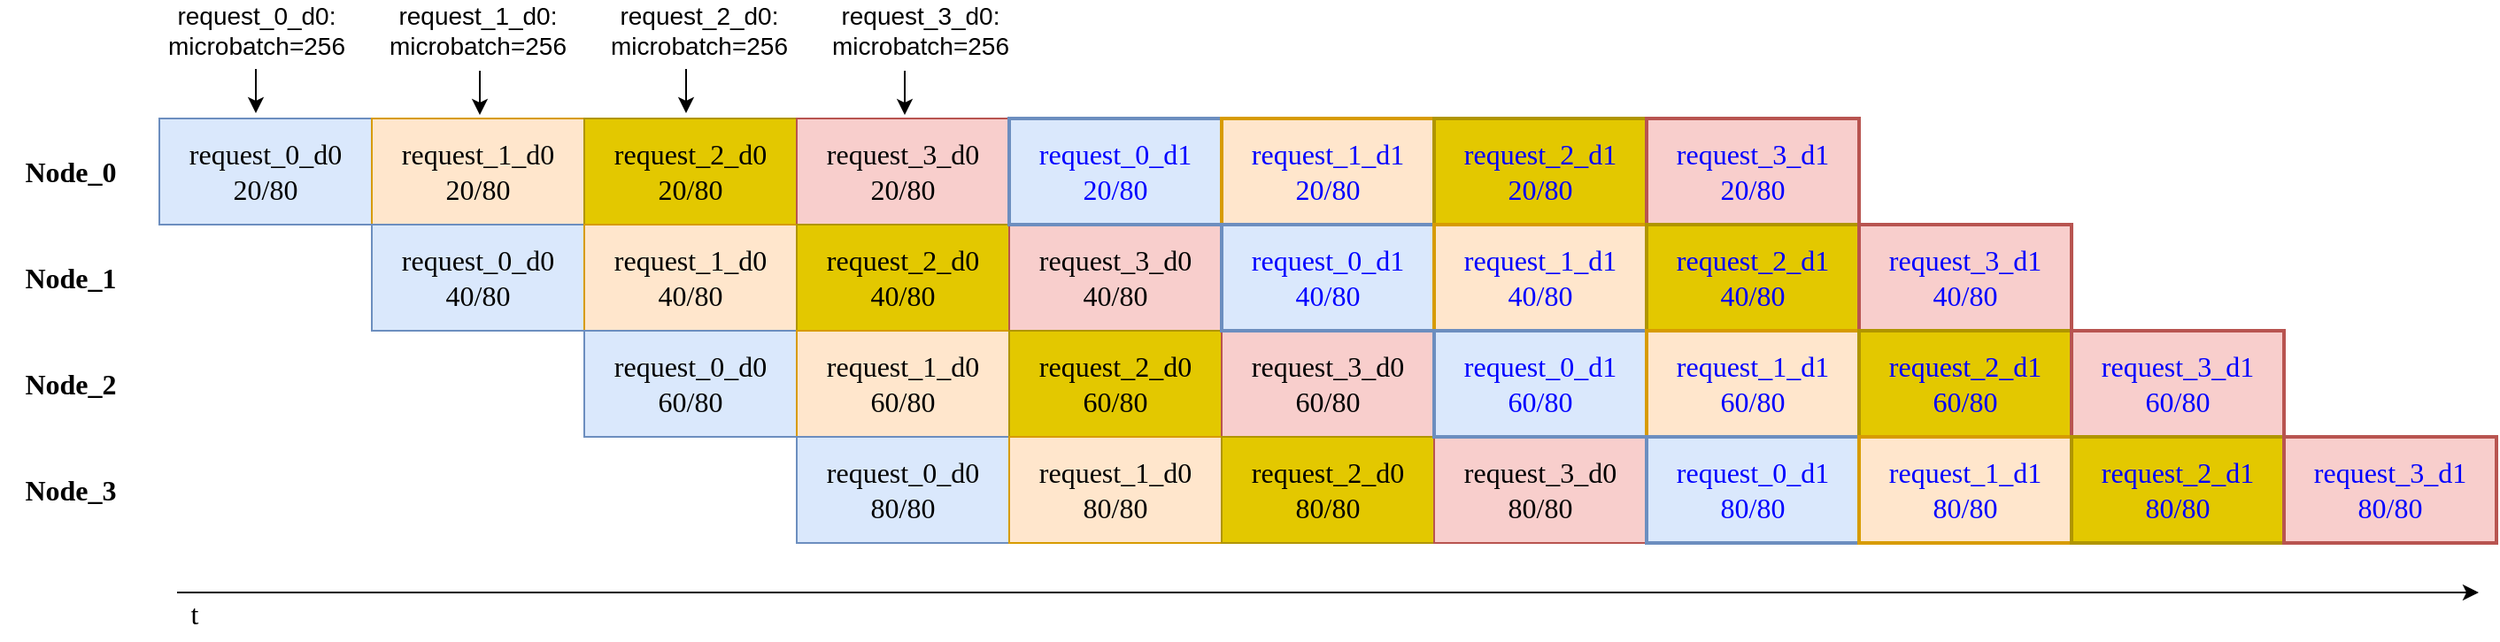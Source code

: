 <mxfile version="27.2.0">
  <diagram name="第 1 页" id="C09MD2E2f5ExPKEXglJg">
    <mxGraphModel dx="2066" dy="1209" grid="1" gridSize="10" guides="1" tooltips="1" connect="1" arrows="1" fold="1" page="1" pageScale="1" pageWidth="827" pageHeight="1169" math="0" shadow="0">
      <root>
        <mxCell id="0" />
        <mxCell id="1" parent="0" />
        <mxCell id="x5xSPJmqWj5T0jCHBnaX-1" value="&lt;span style=&quot;font-size: 16px;&quot;&gt;request_0_d0&lt;/span&gt;&lt;div&gt;&lt;span style=&quot;font-size: 16px;&quot;&gt;20/80&lt;/span&gt;&lt;/div&gt;" style="rounded=0;whiteSpace=wrap;html=1;fillColor=#dae8fc;strokeColor=#6c8ebf;fontFamily=Tahoma;" vertex="1" parent="1">
          <mxGeometry x="350" y="345" width="120" height="60" as="geometry" />
        </mxCell>
        <mxCell id="x5xSPJmqWj5T0jCHBnaX-2" value="&lt;span style=&quot;font-size: 16px;&quot;&gt;request_1_d0&lt;/span&gt;&lt;div&gt;&lt;span style=&quot;font-size: 16px;&quot;&gt;20/80&lt;/span&gt;&lt;/div&gt;" style="rounded=0;whiteSpace=wrap;html=1;fillColor=#ffe6cc;strokeColor=#d79b00;fontFamily=Tahoma;" vertex="1" parent="1">
          <mxGeometry x="470" y="345" width="120" height="60" as="geometry" />
        </mxCell>
        <mxCell id="x5xSPJmqWj5T0jCHBnaX-3" value="&lt;span style=&quot;font-size: 16px;&quot;&gt;request_2_d0&lt;/span&gt;&lt;div&gt;&lt;span style=&quot;font-size: 16px;&quot;&gt;20/80&lt;/span&gt;&lt;/div&gt;" style="rounded=0;whiteSpace=wrap;html=1;fillColor=#e3c800;strokeColor=#B09500;fontColor=#000000;fontFamily=Tahoma;" vertex="1" parent="1">
          <mxGeometry x="590" y="345" width="120" height="60" as="geometry" />
        </mxCell>
        <mxCell id="x5xSPJmqWj5T0jCHBnaX-4" value="&lt;span style=&quot;font-size: 16px;&quot;&gt;request_3_d0&lt;/span&gt;&lt;div&gt;&lt;span style=&quot;font-size: 16px;&quot;&gt;20/80&lt;/span&gt;&lt;/div&gt;" style="rounded=0;whiteSpace=wrap;html=1;fillColor=#f8cecc;strokeColor=#b85450;fontFamily=Tahoma;" vertex="1" parent="1">
          <mxGeometry x="710" y="345" width="120" height="60" as="geometry" />
        </mxCell>
        <mxCell id="x5xSPJmqWj5T0jCHBnaX-5" value="&lt;span style=&quot;font-size: 16px;&quot;&gt;request_0_d0&lt;/span&gt;&lt;div&gt;&lt;span style=&quot;font-size: 16px;&quot;&gt;40/80&lt;/span&gt;&lt;/div&gt;" style="rounded=0;whiteSpace=wrap;html=1;fillColor=#dae8fc;strokeColor=#6c8ebf;fontFamily=Tahoma;" vertex="1" parent="1">
          <mxGeometry x="470" y="405" width="120" height="60" as="geometry" />
        </mxCell>
        <mxCell id="x5xSPJmqWj5T0jCHBnaX-6" value="&lt;span style=&quot;font-size: 16px;&quot;&gt;request_1&lt;/span&gt;&lt;span style=&quot;font-size: 16px;&quot;&gt;_d0&lt;/span&gt;&lt;div&gt;&lt;span style=&quot;font-size: 16px;&quot;&gt;40/80&lt;/span&gt;&lt;/div&gt;" style="rounded=0;whiteSpace=wrap;html=1;fillColor=#ffe6cc;strokeColor=#d79b00;fontFamily=Tahoma;" vertex="1" parent="1">
          <mxGeometry x="590" y="405" width="120" height="60" as="geometry" />
        </mxCell>
        <mxCell id="x5xSPJmqWj5T0jCHBnaX-7" value="&lt;span style=&quot;font-size: 16px;&quot;&gt;request_2&lt;/span&gt;&lt;span style=&quot;font-size: 16px;&quot;&gt;_d0&lt;/span&gt;&lt;div&gt;&lt;span style=&quot;font-size: 16px;&quot;&gt;40/80&lt;/span&gt;&lt;/div&gt;" style="rounded=0;whiteSpace=wrap;html=1;fillColor=#e3c800;strokeColor=#B09500;fontColor=#000000;fontFamily=Tahoma;" vertex="1" parent="1">
          <mxGeometry x="710" y="405" width="120" height="60" as="geometry" />
        </mxCell>
        <mxCell id="x5xSPJmqWj5T0jCHBnaX-8" value="&lt;span style=&quot;font-size: 16px;&quot;&gt;request_3&lt;/span&gt;&lt;span style=&quot;font-size: 16px;&quot;&gt;_d0&lt;/span&gt;&lt;div&gt;&lt;span style=&quot;font-size: 16px;&quot;&gt;40/80&lt;/span&gt;&lt;/div&gt;" style="rounded=0;whiteSpace=wrap;html=1;fillColor=#f8cecc;strokeColor=#b85450;fontFamily=Tahoma;" vertex="1" parent="1">
          <mxGeometry x="830" y="405" width="120" height="60" as="geometry" />
        </mxCell>
        <mxCell id="x5xSPJmqWj5T0jCHBnaX-9" value="&lt;span style=&quot;font-size: 16px;&quot;&gt;request_0&lt;/span&gt;&lt;span style=&quot;font-size: 16px;&quot;&gt;_d0&lt;/span&gt;&lt;div&gt;&lt;span style=&quot;font-size: 16px;&quot;&gt;60/80&lt;/span&gt;&lt;/div&gt;" style="rounded=0;whiteSpace=wrap;html=1;fillColor=#dae8fc;strokeColor=#6c8ebf;fontFamily=Tahoma;" vertex="1" parent="1">
          <mxGeometry x="590" y="465" width="120" height="60" as="geometry" />
        </mxCell>
        <mxCell id="x5xSPJmqWj5T0jCHBnaX-10" value="&lt;span style=&quot;font-size: 16px;&quot;&gt;request_1&lt;/span&gt;&lt;span style=&quot;font-size: 16px;&quot;&gt;_d0&lt;/span&gt;&lt;div&gt;&lt;span style=&quot;font-size: 16px;&quot;&gt;60/80&lt;/span&gt;&lt;/div&gt;" style="rounded=0;whiteSpace=wrap;html=1;fillColor=#ffe6cc;strokeColor=#d79b00;fontFamily=Tahoma;" vertex="1" parent="1">
          <mxGeometry x="710" y="465" width="120" height="60" as="geometry" />
        </mxCell>
        <mxCell id="x5xSPJmqWj5T0jCHBnaX-11" value="&lt;span style=&quot;font-size: 16px;&quot;&gt;request_2&lt;/span&gt;&lt;span style=&quot;font-size: 16px;&quot;&gt;_d0&lt;/span&gt;&lt;div&gt;&lt;span style=&quot;font-size: 16px;&quot;&gt;60/80&lt;/span&gt;&lt;/div&gt;" style="rounded=0;whiteSpace=wrap;html=1;fillColor=#e3c800;strokeColor=#B09500;fontColor=#000000;fontFamily=Tahoma;" vertex="1" parent="1">
          <mxGeometry x="830" y="465" width="120" height="60" as="geometry" />
        </mxCell>
        <mxCell id="x5xSPJmqWj5T0jCHBnaX-12" value="&lt;span style=&quot;font-size: 16px;&quot;&gt;request_3&lt;/span&gt;&lt;span style=&quot;font-size: 16px;&quot;&gt;_d0&lt;/span&gt;&lt;div&gt;&lt;span style=&quot;font-size: 16px;&quot;&gt;60/80&lt;/span&gt;&lt;/div&gt;" style="rounded=0;whiteSpace=wrap;html=1;fillColor=#f8cecc;strokeColor=#b85450;fontFamily=Tahoma;" vertex="1" parent="1">
          <mxGeometry x="950" y="465" width="120" height="60" as="geometry" />
        </mxCell>
        <mxCell id="x5xSPJmqWj5T0jCHBnaX-13" value="&lt;span style=&quot;font-size: 16px;&quot;&gt;request_0&lt;/span&gt;&lt;span style=&quot;font-size: 16px;&quot;&gt;_d0&lt;/span&gt;&lt;div&gt;&lt;span style=&quot;font-size: 16px;&quot;&gt;80/80&lt;/span&gt;&lt;/div&gt;" style="rounded=0;whiteSpace=wrap;html=1;fillColor=#dae8fc;strokeColor=#6c8ebf;fontFamily=Tahoma;" vertex="1" parent="1">
          <mxGeometry x="710" y="525" width="120" height="60" as="geometry" />
        </mxCell>
        <mxCell id="x5xSPJmqWj5T0jCHBnaX-14" value="&lt;span style=&quot;font-size: 16px;&quot;&gt;request_1&lt;/span&gt;&lt;span style=&quot;font-size: 16px;&quot;&gt;_d0&lt;/span&gt;&lt;div&gt;&lt;span style=&quot;font-size: 16px;&quot;&gt;80/80&lt;/span&gt;&lt;/div&gt;" style="rounded=0;whiteSpace=wrap;html=1;fillColor=#ffe6cc;strokeColor=#d79b00;fontFamily=Tahoma;" vertex="1" parent="1">
          <mxGeometry x="830" y="525" width="120" height="60" as="geometry" />
        </mxCell>
        <mxCell id="x5xSPJmqWj5T0jCHBnaX-15" value="&lt;span style=&quot;font-size: 16px;&quot;&gt;request_2&lt;/span&gt;&lt;span style=&quot;font-size: 16px;&quot;&gt;_d0&lt;/span&gt;&lt;div&gt;&lt;span style=&quot;font-size: 16px;&quot;&gt;80/80&lt;/span&gt;&lt;/div&gt;" style="rounded=0;whiteSpace=wrap;html=1;fillColor=#e3c800;strokeColor=#B09500;fontColor=#000000;fontFamily=Tahoma;" vertex="1" parent="1">
          <mxGeometry x="950" y="525" width="120" height="60" as="geometry" />
        </mxCell>
        <mxCell id="x5xSPJmqWj5T0jCHBnaX-16" value="&lt;span style=&quot;font-size: 16px;&quot;&gt;request_3_d0&lt;/span&gt;&lt;div&gt;&lt;span style=&quot;font-size: 16px;&quot;&gt;80/80&lt;/span&gt;&lt;/div&gt;" style="rounded=0;whiteSpace=wrap;html=1;fillColor=#f8cecc;strokeColor=#b85450;fontFamily=Tahoma;" vertex="1" parent="1">
          <mxGeometry x="1070" y="525" width="120" height="60" as="geometry" />
        </mxCell>
        <mxCell id="x5xSPJmqWj5T0jCHBnaX-17" value="" style="endArrow=classic;html=1;rounded=0;" edge="1" parent="1">
          <mxGeometry width="50" height="50" relative="1" as="geometry">
            <mxPoint x="404.5" y="317" as="sourcePoint" />
            <mxPoint x="404.5" y="342" as="targetPoint" />
          </mxGeometry>
        </mxCell>
        <mxCell id="x5xSPJmqWj5T0jCHBnaX-19" value="&lt;font style=&quot;font-size: 14px;&quot;&gt;request_0_d0:&lt;/font&gt;&lt;div&gt;&lt;font style=&quot;font-size: 14px;&quot;&gt;microbatch=256&lt;/font&gt;&lt;/div&gt;" style="text;html=1;align=center;verticalAlign=middle;whiteSpace=wrap;rounded=0;" vertex="1" parent="1">
          <mxGeometry x="340" y="280" width="130" height="30" as="geometry" />
        </mxCell>
        <mxCell id="x5xSPJmqWj5T0jCHBnaX-21" value="&lt;font style=&quot;font-size: 14px;&quot;&gt;request_1_d0:&lt;/font&gt;&lt;div&gt;&lt;font style=&quot;font-size: 14px;&quot;&gt;microbatch=256&lt;/font&gt;&lt;/div&gt;" style="text;html=1;align=center;verticalAlign=middle;whiteSpace=wrap;rounded=0;" vertex="1" parent="1">
          <mxGeometry x="465" y="280" width="130" height="30" as="geometry" />
        </mxCell>
        <mxCell id="x5xSPJmqWj5T0jCHBnaX-28" value="" style="endArrow=classic;html=1;rounded=0;" edge="1" parent="1">
          <mxGeometry width="50" height="50" relative="1" as="geometry">
            <mxPoint x="531" y="318" as="sourcePoint" />
            <mxPoint x="531" y="343" as="targetPoint" />
          </mxGeometry>
        </mxCell>
        <mxCell id="x5xSPJmqWj5T0jCHBnaX-29" value="" style="endArrow=classic;html=1;rounded=0;" edge="1" parent="1">
          <mxGeometry width="50" height="50" relative="1" as="geometry">
            <mxPoint x="647.5" y="317" as="sourcePoint" />
            <mxPoint x="647.5" y="342" as="targetPoint" />
          </mxGeometry>
        </mxCell>
        <mxCell id="x5xSPJmqWj5T0jCHBnaX-30" value="&lt;font style=&quot;font-size: 14px;&quot;&gt;request_2_d0:&lt;/font&gt;&lt;div&gt;&lt;font style=&quot;font-size: 14px;&quot;&gt;microbatch=256&lt;/font&gt;&lt;/div&gt;" style="text;html=1;align=center;verticalAlign=middle;whiteSpace=wrap;rounded=0;" vertex="1" parent="1">
          <mxGeometry x="590" y="280" width="130" height="30" as="geometry" />
        </mxCell>
        <mxCell id="x5xSPJmqWj5T0jCHBnaX-31" value="&lt;font style=&quot;font-size: 14px;&quot;&gt;request_3_d0:&lt;/font&gt;&lt;div&gt;&lt;font style=&quot;font-size: 14px;&quot;&gt;microbatch=256&lt;/font&gt;&lt;/div&gt;" style="text;html=1;align=center;verticalAlign=middle;whiteSpace=wrap;rounded=0;" vertex="1" parent="1">
          <mxGeometry x="715" y="280" width="130" height="30" as="geometry" />
        </mxCell>
        <mxCell id="x5xSPJmqWj5T0jCHBnaX-32" value="" style="endArrow=classic;html=1;rounded=0;" edge="1" parent="1">
          <mxGeometry width="50" height="50" relative="1" as="geometry">
            <mxPoint x="771" y="318" as="sourcePoint" />
            <mxPoint x="771" y="343" as="targetPoint" />
          </mxGeometry>
        </mxCell>
        <mxCell id="x5xSPJmqWj5T0jCHBnaX-33" value="&lt;span style=&quot;font-size: 16px;&quot;&gt;request_0_d1&lt;/span&gt;&lt;div&gt;&lt;span style=&quot;font-size: 16px;&quot;&gt;20/80&lt;/span&gt;&lt;/div&gt;" style="rounded=0;whiteSpace=wrap;html=1;fillColor=#dae8fc;strokeColor=#6c8ebf;shadow=0;fillStyle=auto;strokeWidth=2;fontFamily=Tahoma;glass=0;fontColor=#0000FF;" vertex="1" parent="1">
          <mxGeometry x="830" y="345" width="120" height="60" as="geometry" />
        </mxCell>
        <mxCell id="x5xSPJmqWj5T0jCHBnaX-34" value="&lt;span style=&quot;font-size: 16px;&quot;&gt;request_1&lt;/span&gt;&lt;span style=&quot;font-size: 16px;&quot;&gt;_d1&lt;/span&gt;&lt;div&gt;&lt;span style=&quot;font-size: 16px;&quot;&gt;20/80&lt;/span&gt;&lt;/div&gt;" style="rounded=0;whiteSpace=wrap;html=1;fillColor=#ffe6cc;strokeColor=#d79b00;shadow=0;fillStyle=auto;strokeWidth=2;fontFamily=Tahoma;fontColor=#0000FF;" vertex="1" parent="1">
          <mxGeometry x="950" y="345" width="120" height="60" as="geometry" />
        </mxCell>
        <mxCell id="x5xSPJmqWj5T0jCHBnaX-35" value="&lt;span style=&quot;font-size: 16px;&quot;&gt;request_2&lt;/span&gt;&lt;span style=&quot;font-size: 16px;&quot;&gt;_d1&lt;/span&gt;&lt;div&gt;&lt;span style=&quot;font-size: 16px;&quot;&gt;20/80&lt;/span&gt;&lt;/div&gt;" style="rounded=0;whiteSpace=wrap;html=1;fillColor=#e3c800;strokeColor=#B09500;shadow=0;fillStyle=auto;fontColor=#0000FF;strokeWidth=2;fontFamily=Tahoma;" vertex="1" parent="1">
          <mxGeometry x="1070" y="345" width="120" height="60" as="geometry" />
        </mxCell>
        <mxCell id="x5xSPJmqWj5T0jCHBnaX-36" value="&lt;span style=&quot;font-size: 16px;&quot;&gt;request_3&lt;/span&gt;&lt;span style=&quot;font-size: 16px;&quot;&gt;_d1&lt;/span&gt;&lt;div&gt;&lt;span style=&quot;font-size: 16px;&quot;&gt;20/80&lt;/span&gt;&lt;/div&gt;" style="rounded=0;whiteSpace=wrap;html=1;fillColor=#f8cecc;strokeColor=#b85450;shadow=0;fillStyle=auto;strokeWidth=2;fontFamily=Tahoma;fontColor=#0000FF;" vertex="1" parent="1">
          <mxGeometry x="1190" y="345" width="120" height="60" as="geometry" />
        </mxCell>
        <mxCell id="x5xSPJmqWj5T0jCHBnaX-37" value="&lt;span style=&quot;font-size: 16px;&quot;&gt;request_0_d1&lt;/span&gt;&lt;div&gt;&lt;span style=&quot;font-size: 16px;&quot;&gt;40/80&lt;/span&gt;&lt;/div&gt;" style="rounded=0;whiteSpace=wrap;html=1;fillColor=#dae8fc;strokeColor=#6c8ebf;fillStyle=auto;strokeWidth=2;fontFamily=Tahoma;fontColor=#0000FF;" vertex="1" parent="1">
          <mxGeometry x="950" y="405" width="120" height="60" as="geometry" />
        </mxCell>
        <mxCell id="x5xSPJmqWj5T0jCHBnaX-38" value="&lt;span style=&quot;font-size: 16px;&quot;&gt;request_1&lt;/span&gt;&lt;span style=&quot;font-size: 16px;&quot;&gt;_d1&lt;/span&gt;&lt;div&gt;&lt;span style=&quot;font-size: 16px;&quot;&gt;40/80&lt;/span&gt;&lt;/div&gt;" style="rounded=0;whiteSpace=wrap;html=1;fillColor=#ffe6cc;strokeColor=#d79b00;fillStyle=auto;strokeWidth=2;fontFamily=Tahoma;fontColor=#0000FF;" vertex="1" parent="1">
          <mxGeometry x="1070" y="405" width="120" height="60" as="geometry" />
        </mxCell>
        <mxCell id="x5xSPJmqWj5T0jCHBnaX-39" value="&lt;span style=&quot;font-size: 16px;&quot;&gt;request_2&lt;/span&gt;&lt;span style=&quot;font-size: 16px;&quot;&gt;_d1&lt;/span&gt;&lt;div&gt;&lt;span style=&quot;font-size: 16px;&quot;&gt;40/80&lt;/span&gt;&lt;/div&gt;" style="rounded=0;whiteSpace=wrap;html=1;fillColor=#e3c800;strokeColor=#B09500;fillStyle=auto;fontColor=#0000FF;strokeWidth=2;fontFamily=Tahoma;" vertex="1" parent="1">
          <mxGeometry x="1190" y="405" width="120" height="60" as="geometry" />
        </mxCell>
        <mxCell id="x5xSPJmqWj5T0jCHBnaX-40" value="&lt;span style=&quot;font-size: 16px;&quot;&gt;request_3&lt;/span&gt;&lt;span style=&quot;font-size: 16px;&quot;&gt;_d1&lt;/span&gt;&lt;div&gt;&lt;span style=&quot;font-size: 16px;&quot;&gt;40/80&lt;/span&gt;&lt;/div&gt;" style="rounded=0;whiteSpace=wrap;html=1;fillColor=#f8cecc;strokeColor=#b85450;fillStyle=auto;strokeWidth=2;fontFamily=Tahoma;fontColor=#0000FF;" vertex="1" parent="1">
          <mxGeometry x="1310" y="405" width="120" height="60" as="geometry" />
        </mxCell>
        <mxCell id="x5xSPJmqWj5T0jCHBnaX-41" value="&lt;span style=&quot;font-size: 16px;&quot;&gt;request_0_d1&lt;/span&gt;&lt;div&gt;&lt;span style=&quot;font-size: 16px;&quot;&gt;60/80&lt;/span&gt;&lt;/div&gt;" style="rounded=0;whiteSpace=wrap;html=1;fillColor=#dae8fc;strokeColor=#6c8ebf;fillStyle=auto;strokeWidth=2;fontFamily=Tahoma;fontColor=#0000FF;" vertex="1" parent="1">
          <mxGeometry x="1070" y="465" width="120" height="60" as="geometry" />
        </mxCell>
        <mxCell id="x5xSPJmqWj5T0jCHBnaX-42" value="&lt;span style=&quot;font-size: 16px;&quot;&gt;request_1&lt;/span&gt;&lt;span style=&quot;font-size: 16px;&quot;&gt;_d1&lt;/span&gt;&lt;div&gt;&lt;span style=&quot;font-size: 16px;&quot;&gt;60/80&lt;/span&gt;&lt;/div&gt;" style="rounded=0;whiteSpace=wrap;html=1;fillColor=#ffe6cc;strokeColor=#d79b00;fillStyle=auto;strokeWidth=2;fontFamily=Tahoma;fontColor=#0000FF;" vertex="1" parent="1">
          <mxGeometry x="1190" y="465" width="120" height="60" as="geometry" />
        </mxCell>
        <mxCell id="x5xSPJmqWj5T0jCHBnaX-43" value="&lt;span style=&quot;font-size: 16px;&quot;&gt;request_2&lt;/span&gt;&lt;span style=&quot;font-size: 16px;&quot;&gt;_d1&lt;/span&gt;&lt;div&gt;&lt;span style=&quot;font-size: 16px;&quot;&gt;60/80&lt;/span&gt;&lt;/div&gt;" style="rounded=0;whiteSpace=wrap;html=1;fillColor=#e3c800;strokeColor=#B09500;fillStyle=auto;fontColor=#0000FF;strokeWidth=2;fontFamily=Tahoma;" vertex="1" parent="1">
          <mxGeometry x="1310" y="465" width="120" height="60" as="geometry" />
        </mxCell>
        <mxCell id="x5xSPJmqWj5T0jCHBnaX-44" value="&lt;span style=&quot;font-size: 16px;&quot;&gt;request_3&lt;/span&gt;&lt;span style=&quot;font-size: 16px;&quot;&gt;_d1&lt;/span&gt;&lt;div&gt;&lt;span style=&quot;font-size: 16px;&quot;&gt;60/80&lt;/span&gt;&lt;/div&gt;" style="rounded=0;whiteSpace=wrap;html=1;fillColor=#f8cecc;strokeColor=#b85450;fillStyle=auto;strokeWidth=2;fontFamily=Tahoma;fontColor=#0000FF;" vertex="1" parent="1">
          <mxGeometry x="1430" y="465" width="120" height="60" as="geometry" />
        </mxCell>
        <mxCell id="x5xSPJmqWj5T0jCHBnaX-45" value="&lt;span style=&quot;font-size: 16px;&quot;&gt;request_0_d1&lt;/span&gt;&lt;div&gt;&lt;span style=&quot;font-size: 16px;&quot;&gt;80/80&lt;/span&gt;&lt;/div&gt;" style="rounded=0;whiteSpace=wrap;html=1;fillColor=#dae8fc;strokeColor=#6c8ebf;strokeWidth=2;fontFamily=Tahoma;fontColor=#0000FF;" vertex="1" parent="1">
          <mxGeometry x="1190" y="525" width="120" height="60" as="geometry" />
        </mxCell>
        <mxCell id="x5xSPJmqWj5T0jCHBnaX-46" value="&lt;span style=&quot;font-size: 16px;&quot;&gt;request_1&lt;/span&gt;&lt;span style=&quot;font-size: 16px;&quot;&gt;_d1&lt;/span&gt;&lt;div&gt;&lt;span style=&quot;font-size: 16px;&quot;&gt;80/80&lt;/span&gt;&lt;/div&gt;" style="rounded=0;whiteSpace=wrap;html=1;fillColor=#ffe6cc;strokeColor=#d79b00;strokeWidth=2;fontFamily=Tahoma;fontColor=#0000FF;" vertex="1" parent="1">
          <mxGeometry x="1310" y="525" width="120" height="60" as="geometry" />
        </mxCell>
        <mxCell id="x5xSPJmqWj5T0jCHBnaX-47" value="&lt;span style=&quot;font-size: 16px;&quot;&gt;request_2&lt;/span&gt;&lt;span style=&quot;font-size: 16px;&quot;&gt;_d1&lt;/span&gt;&lt;div&gt;&lt;span style=&quot;font-size: 16px;&quot;&gt;80/80&lt;/span&gt;&lt;/div&gt;" style="rounded=0;whiteSpace=wrap;html=1;fillColor=#e3c800;strokeColor=#B09500;fontColor=#0000FF;strokeWidth=2;fontFamily=Tahoma;" vertex="1" parent="1">
          <mxGeometry x="1430" y="525" width="120" height="60" as="geometry" />
        </mxCell>
        <mxCell id="x5xSPJmqWj5T0jCHBnaX-48" value="&lt;span style=&quot;font-size: 16px;&quot;&gt;request_3&lt;/span&gt;&lt;span style=&quot;font-size: 16px;&quot;&gt;_d1&lt;/span&gt;&lt;div&gt;&lt;span style=&quot;font-size: 16px;&quot;&gt;80/80&lt;/span&gt;&lt;/div&gt;" style="rounded=0;whiteSpace=wrap;html=1;fillColor=#f8cecc;strokeColor=#b85450;strokeWidth=2;fontFamily=Tahoma;fontColor=#0000FF;" vertex="1" parent="1">
          <mxGeometry x="1550" y="525" width="120" height="60" as="geometry" />
        </mxCell>
        <mxCell id="x5xSPJmqWj5T0jCHBnaX-49" value="&lt;font face=&quot;Tahoma&quot; style=&quot;font-size: 16px;&quot;&gt;&lt;b&gt;Node_0&lt;/b&gt;&lt;/font&gt;" style="text;html=1;align=center;verticalAlign=middle;whiteSpace=wrap;rounded=0;" vertex="1" parent="1">
          <mxGeometry x="260" y="360" width="80" height="30" as="geometry" />
        </mxCell>
        <mxCell id="x5xSPJmqWj5T0jCHBnaX-50" value="&lt;font face=&quot;Tahoma&quot; style=&quot;font-size: 16px;&quot;&gt;&lt;b&gt;Node_1&lt;/b&gt;&lt;/font&gt;" style="text;html=1;align=center;verticalAlign=middle;whiteSpace=wrap;rounded=0;" vertex="1" parent="1">
          <mxGeometry x="260" y="420" width="80" height="30" as="geometry" />
        </mxCell>
        <mxCell id="x5xSPJmqWj5T0jCHBnaX-51" value="&lt;font face=&quot;Tahoma&quot; style=&quot;font-size: 16px;&quot;&gt;&lt;b&gt;Node_2&lt;/b&gt;&lt;/font&gt;" style="text;html=1;align=center;verticalAlign=middle;whiteSpace=wrap;rounded=0;" vertex="1" parent="1">
          <mxGeometry x="260" y="480" width="80" height="30" as="geometry" />
        </mxCell>
        <mxCell id="x5xSPJmqWj5T0jCHBnaX-52" value="&lt;font face=&quot;Tahoma&quot; style=&quot;font-size: 16px;&quot;&gt;&lt;b&gt;Node_3&lt;/b&gt;&lt;/font&gt;" style="text;html=1;align=center;verticalAlign=middle;whiteSpace=wrap;rounded=0;" vertex="1" parent="1">
          <mxGeometry x="260" y="540" width="80" height="30" as="geometry" />
        </mxCell>
        <mxCell id="x5xSPJmqWj5T0jCHBnaX-53" value="" style="endArrow=classic;html=1;rounded=0;" edge="1" parent="1">
          <mxGeometry width="50" height="50" relative="1" as="geometry">
            <mxPoint x="360" y="613" as="sourcePoint" />
            <mxPoint x="1660" y="613" as="targetPoint" />
          </mxGeometry>
        </mxCell>
        <mxCell id="x5xSPJmqWj5T0jCHBnaX-54" value="&lt;font face=&quot;Tahoma&quot; style=&quot;font-size: 16px;&quot;&gt;t&lt;/font&gt;" style="text;html=1;align=center;verticalAlign=middle;whiteSpace=wrap;rounded=0;" vertex="1" parent="1">
          <mxGeometry x="360" y="610" width="20" height="30" as="geometry" />
        </mxCell>
      </root>
    </mxGraphModel>
  </diagram>
</mxfile>
